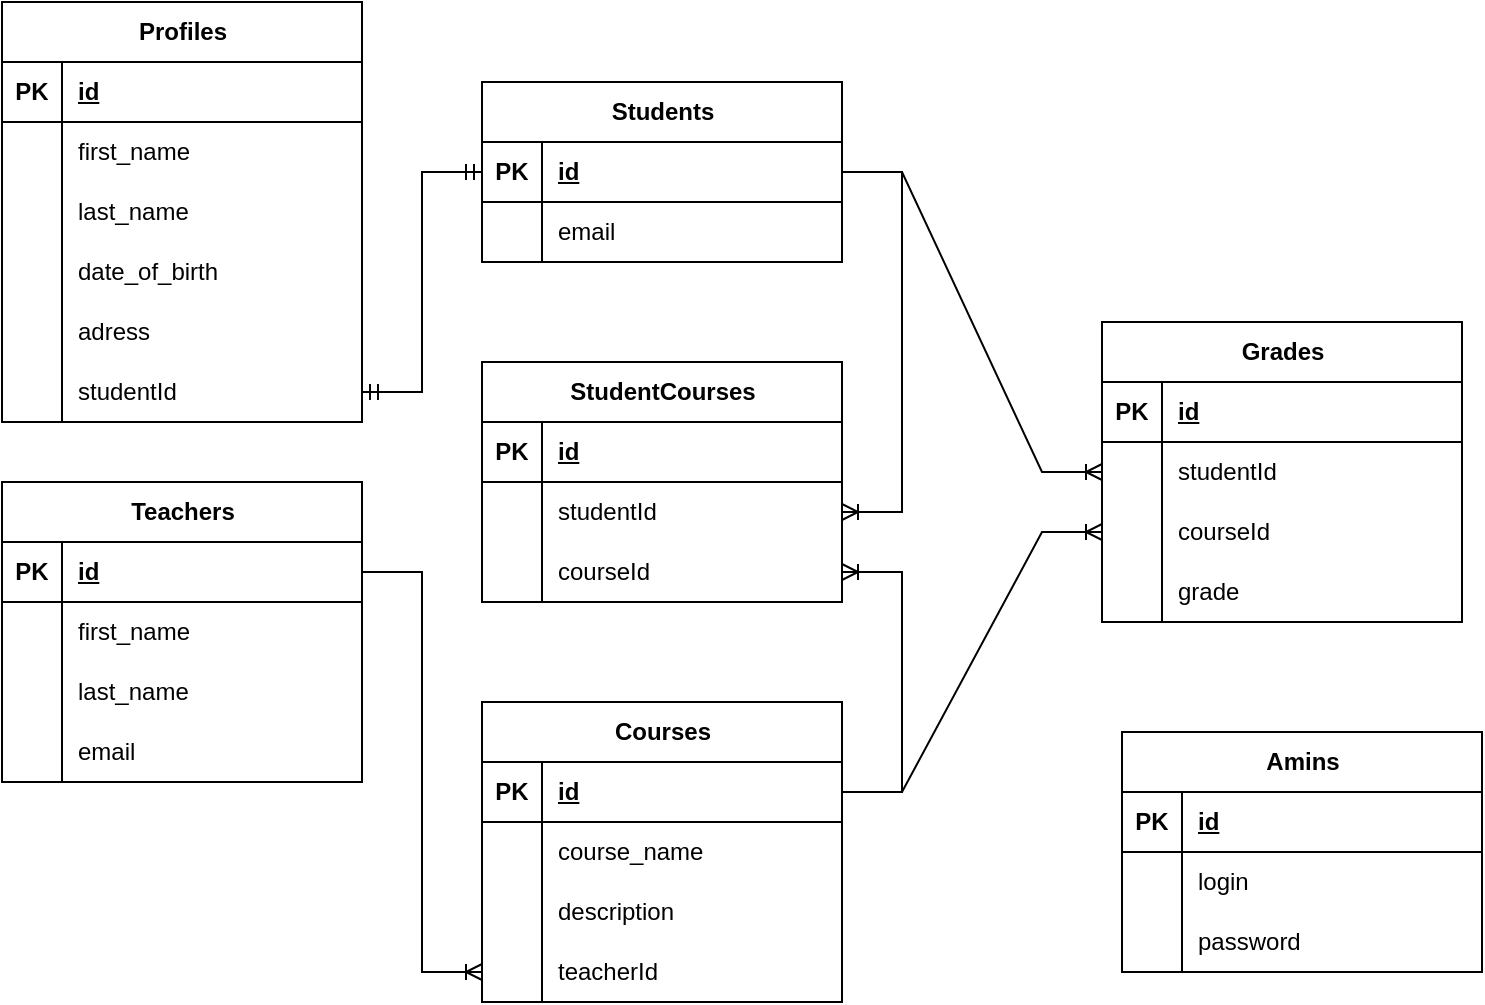 <mxfile version="24.0.4" type="github">
  <diagram name="Страница — 1" id="FcQRgORA3fZcX1L5WVH-">
    <mxGraphModel dx="1235" dy="665" grid="1" gridSize="10" guides="1" tooltips="1" connect="1" arrows="1" fold="1" page="1" pageScale="1" pageWidth="827" pageHeight="1169" math="0" shadow="0">
      <root>
        <mxCell id="0" />
        <mxCell id="1" parent="0" />
        <mxCell id="p9N6YIcOmHJc5Pl_wbq5-5" value="Students" style="shape=table;startSize=30;container=1;collapsible=1;childLayout=tableLayout;fixedRows=1;rowLines=0;fontStyle=1;align=center;resizeLast=1;html=1;" parent="1" vertex="1">
          <mxGeometry x="280" y="80" width="180" height="90" as="geometry" />
        </mxCell>
        <mxCell id="p9N6YIcOmHJc5Pl_wbq5-6" value="" style="shape=tableRow;horizontal=0;startSize=0;swimlaneHead=0;swimlaneBody=0;fillColor=none;collapsible=0;dropTarget=0;points=[[0,0.5],[1,0.5]];portConstraint=eastwest;top=0;left=0;right=0;bottom=1;" parent="p9N6YIcOmHJc5Pl_wbq5-5" vertex="1">
          <mxGeometry y="30" width="180" height="30" as="geometry" />
        </mxCell>
        <mxCell id="p9N6YIcOmHJc5Pl_wbq5-7" value="PK" style="shape=partialRectangle;connectable=0;fillColor=none;top=0;left=0;bottom=0;right=0;fontStyle=1;overflow=hidden;whiteSpace=wrap;html=1;" parent="p9N6YIcOmHJc5Pl_wbq5-6" vertex="1">
          <mxGeometry width="30" height="30" as="geometry">
            <mxRectangle width="30" height="30" as="alternateBounds" />
          </mxGeometry>
        </mxCell>
        <mxCell id="p9N6YIcOmHJc5Pl_wbq5-8" value="id" style="shape=partialRectangle;connectable=0;fillColor=none;top=0;left=0;bottom=0;right=0;align=left;spacingLeft=6;fontStyle=5;overflow=hidden;whiteSpace=wrap;html=1;" parent="p9N6YIcOmHJc5Pl_wbq5-6" vertex="1">
          <mxGeometry x="30" width="150" height="30" as="geometry">
            <mxRectangle width="150" height="30" as="alternateBounds" />
          </mxGeometry>
        </mxCell>
        <mxCell id="p9N6YIcOmHJc5Pl_wbq5-9" value="" style="shape=tableRow;horizontal=0;startSize=0;swimlaneHead=0;swimlaneBody=0;fillColor=none;collapsible=0;dropTarget=0;points=[[0,0.5],[1,0.5]];portConstraint=eastwest;top=0;left=0;right=0;bottom=0;" parent="p9N6YIcOmHJc5Pl_wbq5-5" vertex="1">
          <mxGeometry y="60" width="180" height="30" as="geometry" />
        </mxCell>
        <mxCell id="p9N6YIcOmHJc5Pl_wbq5-10" value="" style="shape=partialRectangle;connectable=0;fillColor=none;top=0;left=0;bottom=0;right=0;editable=1;overflow=hidden;whiteSpace=wrap;html=1;" parent="p9N6YIcOmHJc5Pl_wbq5-9" vertex="1">
          <mxGeometry width="30" height="30" as="geometry">
            <mxRectangle width="30" height="30" as="alternateBounds" />
          </mxGeometry>
        </mxCell>
        <mxCell id="p9N6YIcOmHJc5Pl_wbq5-11" value="email" style="shape=partialRectangle;connectable=0;fillColor=none;top=0;left=0;bottom=0;right=0;align=left;spacingLeft=6;overflow=hidden;whiteSpace=wrap;html=1;" parent="p9N6YIcOmHJc5Pl_wbq5-9" vertex="1">
          <mxGeometry x="30" width="150" height="30" as="geometry">
            <mxRectangle width="150" height="30" as="alternateBounds" />
          </mxGeometry>
        </mxCell>
        <mxCell id="p9N6YIcOmHJc5Pl_wbq5-50" value="Profiles" style="shape=table;startSize=30;container=1;collapsible=1;childLayout=tableLayout;fixedRows=1;rowLines=0;fontStyle=1;align=center;resizeLast=1;html=1;" parent="1" vertex="1">
          <mxGeometry x="40" y="40" width="180" height="210" as="geometry" />
        </mxCell>
        <mxCell id="p9N6YIcOmHJc5Pl_wbq5-51" value="" style="shape=tableRow;horizontal=0;startSize=0;swimlaneHead=0;swimlaneBody=0;fillColor=none;collapsible=0;dropTarget=0;points=[[0,0.5],[1,0.5]];portConstraint=eastwest;top=0;left=0;right=0;bottom=1;" parent="p9N6YIcOmHJc5Pl_wbq5-50" vertex="1">
          <mxGeometry y="30" width="180" height="30" as="geometry" />
        </mxCell>
        <mxCell id="p9N6YIcOmHJc5Pl_wbq5-52" value="PK" style="shape=partialRectangle;connectable=0;fillColor=none;top=0;left=0;bottom=0;right=0;fontStyle=1;overflow=hidden;whiteSpace=wrap;html=1;" parent="p9N6YIcOmHJc5Pl_wbq5-51" vertex="1">
          <mxGeometry width="30" height="30" as="geometry">
            <mxRectangle width="30" height="30" as="alternateBounds" />
          </mxGeometry>
        </mxCell>
        <mxCell id="p9N6YIcOmHJc5Pl_wbq5-53" value="id" style="shape=partialRectangle;connectable=0;fillColor=none;top=0;left=0;bottom=0;right=0;align=left;spacingLeft=6;fontStyle=5;overflow=hidden;whiteSpace=wrap;html=1;" parent="p9N6YIcOmHJc5Pl_wbq5-51" vertex="1">
          <mxGeometry x="30" width="150" height="30" as="geometry">
            <mxRectangle width="150" height="30" as="alternateBounds" />
          </mxGeometry>
        </mxCell>
        <mxCell id="p9N6YIcOmHJc5Pl_wbq5-54" value="" style="shape=tableRow;horizontal=0;startSize=0;swimlaneHead=0;swimlaneBody=0;fillColor=none;collapsible=0;dropTarget=0;points=[[0,0.5],[1,0.5]];portConstraint=eastwest;top=0;left=0;right=0;bottom=0;" parent="p9N6YIcOmHJc5Pl_wbq5-50" vertex="1">
          <mxGeometry y="60" width="180" height="30" as="geometry" />
        </mxCell>
        <mxCell id="p9N6YIcOmHJc5Pl_wbq5-55" value="" style="shape=partialRectangle;connectable=0;fillColor=none;top=0;left=0;bottom=0;right=0;editable=1;overflow=hidden;whiteSpace=wrap;html=1;" parent="p9N6YIcOmHJc5Pl_wbq5-54" vertex="1">
          <mxGeometry width="30" height="30" as="geometry">
            <mxRectangle width="30" height="30" as="alternateBounds" />
          </mxGeometry>
        </mxCell>
        <mxCell id="p9N6YIcOmHJc5Pl_wbq5-56" value="first_name" style="shape=partialRectangle;connectable=0;fillColor=none;top=0;left=0;bottom=0;right=0;align=left;spacingLeft=6;overflow=hidden;whiteSpace=wrap;html=1;" parent="p9N6YIcOmHJc5Pl_wbq5-54" vertex="1">
          <mxGeometry x="30" width="150" height="30" as="geometry">
            <mxRectangle width="150" height="30" as="alternateBounds" />
          </mxGeometry>
        </mxCell>
        <mxCell id="p9N6YIcOmHJc5Pl_wbq5-57" value="" style="shape=tableRow;horizontal=0;startSize=0;swimlaneHead=0;swimlaneBody=0;fillColor=none;collapsible=0;dropTarget=0;points=[[0,0.5],[1,0.5]];portConstraint=eastwest;top=0;left=0;right=0;bottom=0;" parent="p9N6YIcOmHJc5Pl_wbq5-50" vertex="1">
          <mxGeometry y="90" width="180" height="30" as="geometry" />
        </mxCell>
        <mxCell id="p9N6YIcOmHJc5Pl_wbq5-58" value="" style="shape=partialRectangle;connectable=0;fillColor=none;top=0;left=0;bottom=0;right=0;editable=1;overflow=hidden;whiteSpace=wrap;html=1;" parent="p9N6YIcOmHJc5Pl_wbq5-57" vertex="1">
          <mxGeometry width="30" height="30" as="geometry">
            <mxRectangle width="30" height="30" as="alternateBounds" />
          </mxGeometry>
        </mxCell>
        <mxCell id="p9N6YIcOmHJc5Pl_wbq5-59" value="last_name" style="shape=partialRectangle;connectable=0;fillColor=none;top=0;left=0;bottom=0;right=0;align=left;spacingLeft=6;overflow=hidden;whiteSpace=wrap;html=1;" parent="p9N6YIcOmHJc5Pl_wbq5-57" vertex="1">
          <mxGeometry x="30" width="150" height="30" as="geometry">
            <mxRectangle width="150" height="30" as="alternateBounds" />
          </mxGeometry>
        </mxCell>
        <mxCell id="p9N6YIcOmHJc5Pl_wbq5-60" value="" style="shape=tableRow;horizontal=0;startSize=0;swimlaneHead=0;swimlaneBody=0;fillColor=none;collapsible=0;dropTarget=0;points=[[0,0.5],[1,0.5]];portConstraint=eastwest;top=0;left=0;right=0;bottom=0;" parent="p9N6YIcOmHJc5Pl_wbq5-50" vertex="1">
          <mxGeometry y="120" width="180" height="30" as="geometry" />
        </mxCell>
        <mxCell id="p9N6YIcOmHJc5Pl_wbq5-61" value="" style="shape=partialRectangle;connectable=0;fillColor=none;top=0;left=0;bottom=0;right=0;editable=1;overflow=hidden;whiteSpace=wrap;html=1;" parent="p9N6YIcOmHJc5Pl_wbq5-60" vertex="1">
          <mxGeometry width="30" height="30" as="geometry">
            <mxRectangle width="30" height="30" as="alternateBounds" />
          </mxGeometry>
        </mxCell>
        <mxCell id="p9N6YIcOmHJc5Pl_wbq5-62" value="date_of_birth" style="shape=partialRectangle;connectable=0;fillColor=none;top=0;left=0;bottom=0;right=0;align=left;spacingLeft=6;overflow=hidden;whiteSpace=wrap;html=1;" parent="p9N6YIcOmHJc5Pl_wbq5-60" vertex="1">
          <mxGeometry x="30" width="150" height="30" as="geometry">
            <mxRectangle width="150" height="30" as="alternateBounds" />
          </mxGeometry>
        </mxCell>
        <mxCell id="p9N6YIcOmHJc5Pl_wbq5-63" value="" style="shape=tableRow;horizontal=0;startSize=0;swimlaneHead=0;swimlaneBody=0;fillColor=none;collapsible=0;dropTarget=0;points=[[0,0.5],[1,0.5]];portConstraint=eastwest;top=0;left=0;right=0;bottom=0;" parent="p9N6YIcOmHJc5Pl_wbq5-50" vertex="1">
          <mxGeometry y="150" width="180" height="30" as="geometry" />
        </mxCell>
        <mxCell id="p9N6YIcOmHJc5Pl_wbq5-64" value="" style="shape=partialRectangle;connectable=0;fillColor=none;top=0;left=0;bottom=0;right=0;editable=1;overflow=hidden;whiteSpace=wrap;html=1;" parent="p9N6YIcOmHJc5Pl_wbq5-63" vertex="1">
          <mxGeometry width="30" height="30" as="geometry">
            <mxRectangle width="30" height="30" as="alternateBounds" />
          </mxGeometry>
        </mxCell>
        <mxCell id="p9N6YIcOmHJc5Pl_wbq5-65" value="adress" style="shape=partialRectangle;connectable=0;fillColor=none;top=0;left=0;bottom=0;right=0;align=left;spacingLeft=6;overflow=hidden;whiteSpace=wrap;html=1;" parent="p9N6YIcOmHJc5Pl_wbq5-63" vertex="1">
          <mxGeometry x="30" width="150" height="30" as="geometry">
            <mxRectangle width="150" height="30" as="alternateBounds" />
          </mxGeometry>
        </mxCell>
        <mxCell id="p9N6YIcOmHJc5Pl_wbq5-66" value="" style="shape=tableRow;horizontal=0;startSize=0;swimlaneHead=0;swimlaneBody=0;fillColor=none;collapsible=0;dropTarget=0;points=[[0,0.5],[1,0.5]];portConstraint=eastwest;top=0;left=0;right=0;bottom=0;" parent="p9N6YIcOmHJc5Pl_wbq5-50" vertex="1">
          <mxGeometry y="180" width="180" height="30" as="geometry" />
        </mxCell>
        <mxCell id="p9N6YIcOmHJc5Pl_wbq5-67" value="" style="shape=partialRectangle;connectable=0;fillColor=none;top=0;left=0;bottom=0;right=0;editable=1;overflow=hidden;whiteSpace=wrap;html=1;" parent="p9N6YIcOmHJc5Pl_wbq5-66" vertex="1">
          <mxGeometry width="30" height="30" as="geometry">
            <mxRectangle width="30" height="30" as="alternateBounds" />
          </mxGeometry>
        </mxCell>
        <mxCell id="p9N6YIcOmHJc5Pl_wbq5-68" value="studentId" style="shape=partialRectangle;connectable=0;fillColor=none;top=0;left=0;bottom=0;right=0;align=left;spacingLeft=6;overflow=hidden;whiteSpace=wrap;html=1;" parent="p9N6YIcOmHJc5Pl_wbq5-66" vertex="1">
          <mxGeometry x="30" width="150" height="30" as="geometry">
            <mxRectangle width="150" height="30" as="alternateBounds" />
          </mxGeometry>
        </mxCell>
        <mxCell id="p9N6YIcOmHJc5Pl_wbq5-69" value="" style="edgeStyle=entityRelationEdgeStyle;fontSize=12;html=1;endArrow=ERmandOne;startArrow=ERmandOne;rounded=0;" parent="1" source="p9N6YIcOmHJc5Pl_wbq5-6" target="p9N6YIcOmHJc5Pl_wbq5-66" edge="1">
          <mxGeometry width="100" height="100" relative="1" as="geometry">
            <mxPoint x="360" y="340" as="sourcePoint" />
            <mxPoint x="460" y="240" as="targetPoint" />
          </mxGeometry>
        </mxCell>
        <mxCell id="p9N6YIcOmHJc5Pl_wbq5-70" value="Teachers" style="shape=table;startSize=30;container=1;collapsible=1;childLayout=tableLayout;fixedRows=1;rowLines=0;fontStyle=1;align=center;resizeLast=1;html=1;" parent="1" vertex="1">
          <mxGeometry x="40" y="280" width="180" height="150" as="geometry" />
        </mxCell>
        <mxCell id="p9N6YIcOmHJc5Pl_wbq5-71" value="" style="shape=tableRow;horizontal=0;startSize=0;swimlaneHead=0;swimlaneBody=0;fillColor=none;collapsible=0;dropTarget=0;points=[[0,0.5],[1,0.5]];portConstraint=eastwest;top=0;left=0;right=0;bottom=1;" parent="p9N6YIcOmHJc5Pl_wbq5-70" vertex="1">
          <mxGeometry y="30" width="180" height="30" as="geometry" />
        </mxCell>
        <mxCell id="p9N6YIcOmHJc5Pl_wbq5-72" value="PK" style="shape=partialRectangle;connectable=0;fillColor=none;top=0;left=0;bottom=0;right=0;fontStyle=1;overflow=hidden;whiteSpace=wrap;html=1;" parent="p9N6YIcOmHJc5Pl_wbq5-71" vertex="1">
          <mxGeometry width="30" height="30" as="geometry">
            <mxRectangle width="30" height="30" as="alternateBounds" />
          </mxGeometry>
        </mxCell>
        <mxCell id="p9N6YIcOmHJc5Pl_wbq5-73" value="id" style="shape=partialRectangle;connectable=0;fillColor=none;top=0;left=0;bottom=0;right=0;align=left;spacingLeft=6;fontStyle=5;overflow=hidden;whiteSpace=wrap;html=1;" parent="p9N6YIcOmHJc5Pl_wbq5-71" vertex="1">
          <mxGeometry x="30" width="150" height="30" as="geometry">
            <mxRectangle width="150" height="30" as="alternateBounds" />
          </mxGeometry>
        </mxCell>
        <mxCell id="p9N6YIcOmHJc5Pl_wbq5-74" value="" style="shape=tableRow;horizontal=0;startSize=0;swimlaneHead=0;swimlaneBody=0;fillColor=none;collapsible=0;dropTarget=0;points=[[0,0.5],[1,0.5]];portConstraint=eastwest;top=0;left=0;right=0;bottom=0;" parent="p9N6YIcOmHJc5Pl_wbq5-70" vertex="1">
          <mxGeometry y="60" width="180" height="30" as="geometry" />
        </mxCell>
        <mxCell id="p9N6YIcOmHJc5Pl_wbq5-75" value="" style="shape=partialRectangle;connectable=0;fillColor=none;top=0;left=0;bottom=0;right=0;editable=1;overflow=hidden;whiteSpace=wrap;html=1;" parent="p9N6YIcOmHJc5Pl_wbq5-74" vertex="1">
          <mxGeometry width="30" height="30" as="geometry">
            <mxRectangle width="30" height="30" as="alternateBounds" />
          </mxGeometry>
        </mxCell>
        <mxCell id="p9N6YIcOmHJc5Pl_wbq5-76" value="first_name" style="shape=partialRectangle;connectable=0;fillColor=none;top=0;left=0;bottom=0;right=0;align=left;spacingLeft=6;overflow=hidden;whiteSpace=wrap;html=1;" parent="p9N6YIcOmHJc5Pl_wbq5-74" vertex="1">
          <mxGeometry x="30" width="150" height="30" as="geometry">
            <mxRectangle width="150" height="30" as="alternateBounds" />
          </mxGeometry>
        </mxCell>
        <mxCell id="p9N6YIcOmHJc5Pl_wbq5-77" value="" style="shape=tableRow;horizontal=0;startSize=0;swimlaneHead=0;swimlaneBody=0;fillColor=none;collapsible=0;dropTarget=0;points=[[0,0.5],[1,0.5]];portConstraint=eastwest;top=0;left=0;right=0;bottom=0;" parent="p9N6YIcOmHJc5Pl_wbq5-70" vertex="1">
          <mxGeometry y="90" width="180" height="30" as="geometry" />
        </mxCell>
        <mxCell id="p9N6YIcOmHJc5Pl_wbq5-78" value="" style="shape=partialRectangle;connectable=0;fillColor=none;top=0;left=0;bottom=0;right=0;editable=1;overflow=hidden;whiteSpace=wrap;html=1;" parent="p9N6YIcOmHJc5Pl_wbq5-77" vertex="1">
          <mxGeometry width="30" height="30" as="geometry">
            <mxRectangle width="30" height="30" as="alternateBounds" />
          </mxGeometry>
        </mxCell>
        <mxCell id="p9N6YIcOmHJc5Pl_wbq5-79" value="last_name" style="shape=partialRectangle;connectable=0;fillColor=none;top=0;left=0;bottom=0;right=0;align=left;spacingLeft=6;overflow=hidden;whiteSpace=wrap;html=1;" parent="p9N6YIcOmHJc5Pl_wbq5-77" vertex="1">
          <mxGeometry x="30" width="150" height="30" as="geometry">
            <mxRectangle width="150" height="30" as="alternateBounds" />
          </mxGeometry>
        </mxCell>
        <mxCell id="p9N6YIcOmHJc5Pl_wbq5-80" value="" style="shape=tableRow;horizontal=0;startSize=0;swimlaneHead=0;swimlaneBody=0;fillColor=none;collapsible=0;dropTarget=0;points=[[0,0.5],[1,0.5]];portConstraint=eastwest;top=0;left=0;right=0;bottom=0;" parent="p9N6YIcOmHJc5Pl_wbq5-70" vertex="1">
          <mxGeometry y="120" width="180" height="30" as="geometry" />
        </mxCell>
        <mxCell id="p9N6YIcOmHJc5Pl_wbq5-81" value="" style="shape=partialRectangle;connectable=0;fillColor=none;top=0;left=0;bottom=0;right=0;editable=1;overflow=hidden;whiteSpace=wrap;html=1;" parent="p9N6YIcOmHJc5Pl_wbq5-80" vertex="1">
          <mxGeometry width="30" height="30" as="geometry">
            <mxRectangle width="30" height="30" as="alternateBounds" />
          </mxGeometry>
        </mxCell>
        <mxCell id="p9N6YIcOmHJc5Pl_wbq5-82" value="email" style="shape=partialRectangle;connectable=0;fillColor=none;top=0;left=0;bottom=0;right=0;align=left;spacingLeft=6;overflow=hidden;whiteSpace=wrap;html=1;" parent="p9N6YIcOmHJc5Pl_wbq5-80" vertex="1">
          <mxGeometry x="30" width="150" height="30" as="geometry">
            <mxRectangle width="150" height="30" as="alternateBounds" />
          </mxGeometry>
        </mxCell>
        <mxCell id="p9N6YIcOmHJc5Pl_wbq5-83" value="Courses" style="shape=table;startSize=30;container=1;collapsible=1;childLayout=tableLayout;fixedRows=1;rowLines=0;fontStyle=1;align=center;resizeLast=1;html=1;" parent="1" vertex="1">
          <mxGeometry x="280" y="390" width="180" height="150" as="geometry" />
        </mxCell>
        <mxCell id="p9N6YIcOmHJc5Pl_wbq5-84" value="" style="shape=tableRow;horizontal=0;startSize=0;swimlaneHead=0;swimlaneBody=0;fillColor=none;collapsible=0;dropTarget=0;points=[[0,0.5],[1,0.5]];portConstraint=eastwest;top=0;left=0;right=0;bottom=1;" parent="p9N6YIcOmHJc5Pl_wbq5-83" vertex="1">
          <mxGeometry y="30" width="180" height="30" as="geometry" />
        </mxCell>
        <mxCell id="p9N6YIcOmHJc5Pl_wbq5-85" value="PK" style="shape=partialRectangle;connectable=0;fillColor=none;top=0;left=0;bottom=0;right=0;fontStyle=1;overflow=hidden;whiteSpace=wrap;html=1;" parent="p9N6YIcOmHJc5Pl_wbq5-84" vertex="1">
          <mxGeometry width="30" height="30" as="geometry">
            <mxRectangle width="30" height="30" as="alternateBounds" />
          </mxGeometry>
        </mxCell>
        <mxCell id="p9N6YIcOmHJc5Pl_wbq5-86" value="id" style="shape=partialRectangle;connectable=0;fillColor=none;top=0;left=0;bottom=0;right=0;align=left;spacingLeft=6;fontStyle=5;overflow=hidden;whiteSpace=wrap;html=1;" parent="p9N6YIcOmHJc5Pl_wbq5-84" vertex="1">
          <mxGeometry x="30" width="150" height="30" as="geometry">
            <mxRectangle width="150" height="30" as="alternateBounds" />
          </mxGeometry>
        </mxCell>
        <mxCell id="p9N6YIcOmHJc5Pl_wbq5-87" value="" style="shape=tableRow;horizontal=0;startSize=0;swimlaneHead=0;swimlaneBody=0;fillColor=none;collapsible=0;dropTarget=0;points=[[0,0.5],[1,0.5]];portConstraint=eastwest;top=0;left=0;right=0;bottom=0;" parent="p9N6YIcOmHJc5Pl_wbq5-83" vertex="1">
          <mxGeometry y="60" width="180" height="30" as="geometry" />
        </mxCell>
        <mxCell id="p9N6YIcOmHJc5Pl_wbq5-88" value="" style="shape=partialRectangle;connectable=0;fillColor=none;top=0;left=0;bottom=0;right=0;editable=1;overflow=hidden;whiteSpace=wrap;html=1;" parent="p9N6YIcOmHJc5Pl_wbq5-87" vertex="1">
          <mxGeometry width="30" height="30" as="geometry">
            <mxRectangle width="30" height="30" as="alternateBounds" />
          </mxGeometry>
        </mxCell>
        <mxCell id="p9N6YIcOmHJc5Pl_wbq5-89" value="course_name" style="shape=partialRectangle;connectable=0;fillColor=none;top=0;left=0;bottom=0;right=0;align=left;spacingLeft=6;overflow=hidden;whiteSpace=wrap;html=1;" parent="p9N6YIcOmHJc5Pl_wbq5-87" vertex="1">
          <mxGeometry x="30" width="150" height="30" as="geometry">
            <mxRectangle width="150" height="30" as="alternateBounds" />
          </mxGeometry>
        </mxCell>
        <mxCell id="p9N6YIcOmHJc5Pl_wbq5-90" value="" style="shape=tableRow;horizontal=0;startSize=0;swimlaneHead=0;swimlaneBody=0;fillColor=none;collapsible=0;dropTarget=0;points=[[0,0.5],[1,0.5]];portConstraint=eastwest;top=0;left=0;right=0;bottom=0;" parent="p9N6YIcOmHJc5Pl_wbq5-83" vertex="1">
          <mxGeometry y="90" width="180" height="30" as="geometry" />
        </mxCell>
        <mxCell id="p9N6YIcOmHJc5Pl_wbq5-91" value="" style="shape=partialRectangle;connectable=0;fillColor=none;top=0;left=0;bottom=0;right=0;editable=1;overflow=hidden;whiteSpace=wrap;html=1;" parent="p9N6YIcOmHJc5Pl_wbq5-90" vertex="1">
          <mxGeometry width="30" height="30" as="geometry">
            <mxRectangle width="30" height="30" as="alternateBounds" />
          </mxGeometry>
        </mxCell>
        <mxCell id="p9N6YIcOmHJc5Pl_wbq5-92" value="description" style="shape=partialRectangle;connectable=0;fillColor=none;top=0;left=0;bottom=0;right=0;align=left;spacingLeft=6;overflow=hidden;whiteSpace=wrap;html=1;" parent="p9N6YIcOmHJc5Pl_wbq5-90" vertex="1">
          <mxGeometry x="30" width="150" height="30" as="geometry">
            <mxRectangle width="150" height="30" as="alternateBounds" />
          </mxGeometry>
        </mxCell>
        <mxCell id="p9N6YIcOmHJc5Pl_wbq5-93" value="" style="shape=tableRow;horizontal=0;startSize=0;swimlaneHead=0;swimlaneBody=0;fillColor=none;collapsible=0;dropTarget=0;points=[[0,0.5],[1,0.5]];portConstraint=eastwest;top=0;left=0;right=0;bottom=0;" parent="p9N6YIcOmHJc5Pl_wbq5-83" vertex="1">
          <mxGeometry y="120" width="180" height="30" as="geometry" />
        </mxCell>
        <mxCell id="p9N6YIcOmHJc5Pl_wbq5-94" value="" style="shape=partialRectangle;connectable=0;fillColor=none;top=0;left=0;bottom=0;right=0;editable=1;overflow=hidden;whiteSpace=wrap;html=1;" parent="p9N6YIcOmHJc5Pl_wbq5-93" vertex="1">
          <mxGeometry width="30" height="30" as="geometry">
            <mxRectangle width="30" height="30" as="alternateBounds" />
          </mxGeometry>
        </mxCell>
        <mxCell id="p9N6YIcOmHJc5Pl_wbq5-95" value="teacherId" style="shape=partialRectangle;connectable=0;fillColor=none;top=0;left=0;bottom=0;right=0;align=left;spacingLeft=6;overflow=hidden;whiteSpace=wrap;html=1;" parent="p9N6YIcOmHJc5Pl_wbq5-93" vertex="1">
          <mxGeometry x="30" width="150" height="30" as="geometry">
            <mxRectangle width="150" height="30" as="alternateBounds" />
          </mxGeometry>
        </mxCell>
        <mxCell id="p9N6YIcOmHJc5Pl_wbq5-96" value="" style="edgeStyle=entityRelationEdgeStyle;fontSize=12;html=1;endArrow=ERoneToMany;rounded=0;" parent="1" source="p9N6YIcOmHJc5Pl_wbq5-71" target="p9N6YIcOmHJc5Pl_wbq5-93" edge="1">
          <mxGeometry width="100" height="100" relative="1" as="geometry">
            <mxPoint x="310" y="370" as="sourcePoint" />
            <mxPoint x="410" y="270" as="targetPoint" />
          </mxGeometry>
        </mxCell>
        <mxCell id="p9N6YIcOmHJc5Pl_wbq5-97" value="Grades" style="shape=table;startSize=30;container=1;collapsible=1;childLayout=tableLayout;fixedRows=1;rowLines=0;fontStyle=1;align=center;resizeLast=1;html=1;" parent="1" vertex="1">
          <mxGeometry x="590" y="200" width="180" height="150" as="geometry" />
        </mxCell>
        <mxCell id="p9N6YIcOmHJc5Pl_wbq5-98" value="" style="shape=tableRow;horizontal=0;startSize=0;swimlaneHead=0;swimlaneBody=0;fillColor=none;collapsible=0;dropTarget=0;points=[[0,0.5],[1,0.5]];portConstraint=eastwest;top=0;left=0;right=0;bottom=1;" parent="p9N6YIcOmHJc5Pl_wbq5-97" vertex="1">
          <mxGeometry y="30" width="180" height="30" as="geometry" />
        </mxCell>
        <mxCell id="p9N6YIcOmHJc5Pl_wbq5-99" value="PK" style="shape=partialRectangle;connectable=0;fillColor=none;top=0;left=0;bottom=0;right=0;fontStyle=1;overflow=hidden;whiteSpace=wrap;html=1;" parent="p9N6YIcOmHJc5Pl_wbq5-98" vertex="1">
          <mxGeometry width="30" height="30" as="geometry">
            <mxRectangle width="30" height="30" as="alternateBounds" />
          </mxGeometry>
        </mxCell>
        <mxCell id="p9N6YIcOmHJc5Pl_wbq5-100" value="id" style="shape=partialRectangle;connectable=0;fillColor=none;top=0;left=0;bottom=0;right=0;align=left;spacingLeft=6;fontStyle=5;overflow=hidden;whiteSpace=wrap;html=1;" parent="p9N6YIcOmHJc5Pl_wbq5-98" vertex="1">
          <mxGeometry x="30" width="150" height="30" as="geometry">
            <mxRectangle width="150" height="30" as="alternateBounds" />
          </mxGeometry>
        </mxCell>
        <mxCell id="p9N6YIcOmHJc5Pl_wbq5-101" value="" style="shape=tableRow;horizontal=0;startSize=0;swimlaneHead=0;swimlaneBody=0;fillColor=none;collapsible=0;dropTarget=0;points=[[0,0.5],[1,0.5]];portConstraint=eastwest;top=0;left=0;right=0;bottom=0;" parent="p9N6YIcOmHJc5Pl_wbq5-97" vertex="1">
          <mxGeometry y="60" width="180" height="30" as="geometry" />
        </mxCell>
        <mxCell id="p9N6YIcOmHJc5Pl_wbq5-102" value="" style="shape=partialRectangle;connectable=0;fillColor=none;top=0;left=0;bottom=0;right=0;editable=1;overflow=hidden;whiteSpace=wrap;html=1;" parent="p9N6YIcOmHJc5Pl_wbq5-101" vertex="1">
          <mxGeometry width="30" height="30" as="geometry">
            <mxRectangle width="30" height="30" as="alternateBounds" />
          </mxGeometry>
        </mxCell>
        <mxCell id="p9N6YIcOmHJc5Pl_wbq5-103" value="studentId" style="shape=partialRectangle;connectable=0;fillColor=none;top=0;left=0;bottom=0;right=0;align=left;spacingLeft=6;overflow=hidden;whiteSpace=wrap;html=1;" parent="p9N6YIcOmHJc5Pl_wbq5-101" vertex="1">
          <mxGeometry x="30" width="150" height="30" as="geometry">
            <mxRectangle width="150" height="30" as="alternateBounds" />
          </mxGeometry>
        </mxCell>
        <mxCell id="p9N6YIcOmHJc5Pl_wbq5-104" value="" style="shape=tableRow;horizontal=0;startSize=0;swimlaneHead=0;swimlaneBody=0;fillColor=none;collapsible=0;dropTarget=0;points=[[0,0.5],[1,0.5]];portConstraint=eastwest;top=0;left=0;right=0;bottom=0;" parent="p9N6YIcOmHJc5Pl_wbq5-97" vertex="1">
          <mxGeometry y="90" width="180" height="30" as="geometry" />
        </mxCell>
        <mxCell id="p9N6YIcOmHJc5Pl_wbq5-105" value="" style="shape=partialRectangle;connectable=0;fillColor=none;top=0;left=0;bottom=0;right=0;editable=1;overflow=hidden;whiteSpace=wrap;html=1;" parent="p9N6YIcOmHJc5Pl_wbq5-104" vertex="1">
          <mxGeometry width="30" height="30" as="geometry">
            <mxRectangle width="30" height="30" as="alternateBounds" />
          </mxGeometry>
        </mxCell>
        <mxCell id="p9N6YIcOmHJc5Pl_wbq5-106" value="courseId" style="shape=partialRectangle;connectable=0;fillColor=none;top=0;left=0;bottom=0;right=0;align=left;spacingLeft=6;overflow=hidden;whiteSpace=wrap;html=1;" parent="p9N6YIcOmHJc5Pl_wbq5-104" vertex="1">
          <mxGeometry x="30" width="150" height="30" as="geometry">
            <mxRectangle width="150" height="30" as="alternateBounds" />
          </mxGeometry>
        </mxCell>
        <mxCell id="p9N6YIcOmHJc5Pl_wbq5-107" value="" style="shape=tableRow;horizontal=0;startSize=0;swimlaneHead=0;swimlaneBody=0;fillColor=none;collapsible=0;dropTarget=0;points=[[0,0.5],[1,0.5]];portConstraint=eastwest;top=0;left=0;right=0;bottom=0;" parent="p9N6YIcOmHJc5Pl_wbq5-97" vertex="1">
          <mxGeometry y="120" width="180" height="30" as="geometry" />
        </mxCell>
        <mxCell id="p9N6YIcOmHJc5Pl_wbq5-108" value="" style="shape=partialRectangle;connectable=0;fillColor=none;top=0;left=0;bottom=0;right=0;editable=1;overflow=hidden;whiteSpace=wrap;html=1;" parent="p9N6YIcOmHJc5Pl_wbq5-107" vertex="1">
          <mxGeometry width="30" height="30" as="geometry">
            <mxRectangle width="30" height="30" as="alternateBounds" />
          </mxGeometry>
        </mxCell>
        <mxCell id="p9N6YIcOmHJc5Pl_wbq5-109" value="grade" style="shape=partialRectangle;connectable=0;fillColor=none;top=0;left=0;bottom=0;right=0;align=left;spacingLeft=6;overflow=hidden;whiteSpace=wrap;html=1;" parent="p9N6YIcOmHJc5Pl_wbq5-107" vertex="1">
          <mxGeometry x="30" width="150" height="30" as="geometry">
            <mxRectangle width="150" height="30" as="alternateBounds" />
          </mxGeometry>
        </mxCell>
        <mxCell id="p9N6YIcOmHJc5Pl_wbq5-110" value="StudentCourses" style="shape=table;startSize=30;container=1;collapsible=1;childLayout=tableLayout;fixedRows=1;rowLines=0;fontStyle=1;align=center;resizeLast=1;html=1;" parent="1" vertex="1">
          <mxGeometry x="280" y="220" width="180" height="120" as="geometry" />
        </mxCell>
        <mxCell id="p9N6YIcOmHJc5Pl_wbq5-111" value="" style="shape=tableRow;horizontal=0;startSize=0;swimlaneHead=0;swimlaneBody=0;fillColor=none;collapsible=0;dropTarget=0;points=[[0,0.5],[1,0.5]];portConstraint=eastwest;top=0;left=0;right=0;bottom=1;" parent="p9N6YIcOmHJc5Pl_wbq5-110" vertex="1">
          <mxGeometry y="30" width="180" height="30" as="geometry" />
        </mxCell>
        <mxCell id="p9N6YIcOmHJc5Pl_wbq5-112" value="PK" style="shape=partialRectangle;connectable=0;fillColor=none;top=0;left=0;bottom=0;right=0;fontStyle=1;overflow=hidden;whiteSpace=wrap;html=1;" parent="p9N6YIcOmHJc5Pl_wbq5-111" vertex="1">
          <mxGeometry width="30" height="30" as="geometry">
            <mxRectangle width="30" height="30" as="alternateBounds" />
          </mxGeometry>
        </mxCell>
        <mxCell id="p9N6YIcOmHJc5Pl_wbq5-113" value="id" style="shape=partialRectangle;connectable=0;fillColor=none;top=0;left=0;bottom=0;right=0;align=left;spacingLeft=6;fontStyle=5;overflow=hidden;whiteSpace=wrap;html=1;" parent="p9N6YIcOmHJc5Pl_wbq5-111" vertex="1">
          <mxGeometry x="30" width="150" height="30" as="geometry">
            <mxRectangle width="150" height="30" as="alternateBounds" />
          </mxGeometry>
        </mxCell>
        <mxCell id="p9N6YIcOmHJc5Pl_wbq5-114" value="" style="shape=tableRow;horizontal=0;startSize=0;swimlaneHead=0;swimlaneBody=0;fillColor=none;collapsible=0;dropTarget=0;points=[[0,0.5],[1,0.5]];portConstraint=eastwest;top=0;left=0;right=0;bottom=0;" parent="p9N6YIcOmHJc5Pl_wbq5-110" vertex="1">
          <mxGeometry y="60" width="180" height="30" as="geometry" />
        </mxCell>
        <mxCell id="p9N6YIcOmHJc5Pl_wbq5-115" value="" style="shape=partialRectangle;connectable=0;fillColor=none;top=0;left=0;bottom=0;right=0;editable=1;overflow=hidden;whiteSpace=wrap;html=1;" parent="p9N6YIcOmHJc5Pl_wbq5-114" vertex="1">
          <mxGeometry width="30" height="30" as="geometry">
            <mxRectangle width="30" height="30" as="alternateBounds" />
          </mxGeometry>
        </mxCell>
        <mxCell id="p9N6YIcOmHJc5Pl_wbq5-116" value="studentId" style="shape=partialRectangle;connectable=0;fillColor=none;top=0;left=0;bottom=0;right=0;align=left;spacingLeft=6;overflow=hidden;whiteSpace=wrap;html=1;" parent="p9N6YIcOmHJc5Pl_wbq5-114" vertex="1">
          <mxGeometry x="30" width="150" height="30" as="geometry">
            <mxRectangle width="150" height="30" as="alternateBounds" />
          </mxGeometry>
        </mxCell>
        <mxCell id="p9N6YIcOmHJc5Pl_wbq5-117" value="" style="shape=tableRow;horizontal=0;startSize=0;swimlaneHead=0;swimlaneBody=0;fillColor=none;collapsible=0;dropTarget=0;points=[[0,0.5],[1,0.5]];portConstraint=eastwest;top=0;left=0;right=0;bottom=0;" parent="p9N6YIcOmHJc5Pl_wbq5-110" vertex="1">
          <mxGeometry y="90" width="180" height="30" as="geometry" />
        </mxCell>
        <mxCell id="p9N6YIcOmHJc5Pl_wbq5-118" value="" style="shape=partialRectangle;connectable=0;fillColor=none;top=0;left=0;bottom=0;right=0;editable=1;overflow=hidden;whiteSpace=wrap;html=1;" parent="p9N6YIcOmHJc5Pl_wbq5-117" vertex="1">
          <mxGeometry width="30" height="30" as="geometry">
            <mxRectangle width="30" height="30" as="alternateBounds" />
          </mxGeometry>
        </mxCell>
        <mxCell id="p9N6YIcOmHJc5Pl_wbq5-119" value="courseId" style="shape=partialRectangle;connectable=0;fillColor=none;top=0;left=0;bottom=0;right=0;align=left;spacingLeft=6;overflow=hidden;whiteSpace=wrap;html=1;" parent="p9N6YIcOmHJc5Pl_wbq5-117" vertex="1">
          <mxGeometry x="30" width="150" height="30" as="geometry">
            <mxRectangle width="150" height="30" as="alternateBounds" />
          </mxGeometry>
        </mxCell>
        <mxCell id="p9N6YIcOmHJc5Pl_wbq5-125" value="" style="edgeStyle=entityRelationEdgeStyle;fontSize=12;html=1;endArrow=ERoneToMany;rounded=0;" parent="1" source="p9N6YIcOmHJc5Pl_wbq5-6" target="p9N6YIcOmHJc5Pl_wbq5-101" edge="1">
          <mxGeometry width="100" height="100" relative="1" as="geometry">
            <mxPoint x="620" y="55" as="sourcePoint" />
            <mxPoint x="570" y="170" as="targetPoint" />
          </mxGeometry>
        </mxCell>
        <mxCell id="p9N6YIcOmHJc5Pl_wbq5-126" value="" style="edgeStyle=entityRelationEdgeStyle;fontSize=12;html=1;endArrow=ERoneToMany;rounded=0;" parent="1" source="p9N6YIcOmHJc5Pl_wbq5-84" target="p9N6YIcOmHJc5Pl_wbq5-104" edge="1">
          <mxGeometry width="100" height="100" relative="1" as="geometry">
            <mxPoint x="310" y="370" as="sourcePoint" />
            <mxPoint x="410" y="270" as="targetPoint" />
          </mxGeometry>
        </mxCell>
        <mxCell id="p9N6YIcOmHJc5Pl_wbq5-128" value="" style="edgeStyle=entityRelationEdgeStyle;fontSize=12;html=1;endArrow=ERoneToMany;rounded=0;" parent="1" source="p9N6YIcOmHJc5Pl_wbq5-6" target="p9N6YIcOmHJc5Pl_wbq5-114" edge="1">
          <mxGeometry width="100" height="100" relative="1" as="geometry">
            <mxPoint x="310" y="370" as="sourcePoint" />
            <mxPoint x="410" y="270" as="targetPoint" />
          </mxGeometry>
        </mxCell>
        <mxCell id="p9N6YIcOmHJc5Pl_wbq5-129" value="" style="edgeStyle=entityRelationEdgeStyle;fontSize=12;html=1;endArrow=ERoneToMany;rounded=0;" parent="1" source="p9N6YIcOmHJc5Pl_wbq5-84" target="p9N6YIcOmHJc5Pl_wbq5-117" edge="1">
          <mxGeometry width="100" height="100" relative="1" as="geometry">
            <mxPoint x="310" y="370" as="sourcePoint" />
            <mxPoint x="410" y="270" as="targetPoint" />
          </mxGeometry>
        </mxCell>
        <mxCell id="p9N6YIcOmHJc5Pl_wbq5-130" value="Amins" style="shape=table;startSize=30;container=1;collapsible=1;childLayout=tableLayout;fixedRows=1;rowLines=0;fontStyle=1;align=center;resizeLast=1;html=1;" parent="1" vertex="1">
          <mxGeometry x="600" y="405" width="180" height="120" as="geometry" />
        </mxCell>
        <mxCell id="p9N6YIcOmHJc5Pl_wbq5-131" value="" style="shape=tableRow;horizontal=0;startSize=0;swimlaneHead=0;swimlaneBody=0;fillColor=none;collapsible=0;dropTarget=0;points=[[0,0.5],[1,0.5]];portConstraint=eastwest;top=0;left=0;right=0;bottom=1;" parent="p9N6YIcOmHJc5Pl_wbq5-130" vertex="1">
          <mxGeometry y="30" width="180" height="30" as="geometry" />
        </mxCell>
        <mxCell id="p9N6YIcOmHJc5Pl_wbq5-132" value="PK" style="shape=partialRectangle;connectable=0;fillColor=none;top=0;left=0;bottom=0;right=0;fontStyle=1;overflow=hidden;whiteSpace=wrap;html=1;" parent="p9N6YIcOmHJc5Pl_wbq5-131" vertex="1">
          <mxGeometry width="30" height="30" as="geometry">
            <mxRectangle width="30" height="30" as="alternateBounds" />
          </mxGeometry>
        </mxCell>
        <mxCell id="p9N6YIcOmHJc5Pl_wbq5-133" value="id" style="shape=partialRectangle;connectable=0;fillColor=none;top=0;left=0;bottom=0;right=0;align=left;spacingLeft=6;fontStyle=5;overflow=hidden;whiteSpace=wrap;html=1;" parent="p9N6YIcOmHJc5Pl_wbq5-131" vertex="1">
          <mxGeometry x="30" width="150" height="30" as="geometry">
            <mxRectangle width="150" height="30" as="alternateBounds" />
          </mxGeometry>
        </mxCell>
        <mxCell id="p9N6YIcOmHJc5Pl_wbq5-134" value="" style="shape=tableRow;horizontal=0;startSize=0;swimlaneHead=0;swimlaneBody=0;fillColor=none;collapsible=0;dropTarget=0;points=[[0,0.5],[1,0.5]];portConstraint=eastwest;top=0;left=0;right=0;bottom=0;" parent="p9N6YIcOmHJc5Pl_wbq5-130" vertex="1">
          <mxGeometry y="60" width="180" height="30" as="geometry" />
        </mxCell>
        <mxCell id="p9N6YIcOmHJc5Pl_wbq5-135" value="" style="shape=partialRectangle;connectable=0;fillColor=none;top=0;left=0;bottom=0;right=0;editable=1;overflow=hidden;whiteSpace=wrap;html=1;" parent="p9N6YIcOmHJc5Pl_wbq5-134" vertex="1">
          <mxGeometry width="30" height="30" as="geometry">
            <mxRectangle width="30" height="30" as="alternateBounds" />
          </mxGeometry>
        </mxCell>
        <mxCell id="p9N6YIcOmHJc5Pl_wbq5-136" value="login" style="shape=partialRectangle;connectable=0;fillColor=none;top=0;left=0;bottom=0;right=0;align=left;spacingLeft=6;overflow=hidden;whiteSpace=wrap;html=1;" parent="p9N6YIcOmHJc5Pl_wbq5-134" vertex="1">
          <mxGeometry x="30" width="150" height="30" as="geometry">
            <mxRectangle width="150" height="30" as="alternateBounds" />
          </mxGeometry>
        </mxCell>
        <mxCell id="p9N6YIcOmHJc5Pl_wbq5-137" value="" style="shape=tableRow;horizontal=0;startSize=0;swimlaneHead=0;swimlaneBody=0;fillColor=none;collapsible=0;dropTarget=0;points=[[0,0.5],[1,0.5]];portConstraint=eastwest;top=0;left=0;right=0;bottom=0;" parent="p9N6YIcOmHJc5Pl_wbq5-130" vertex="1">
          <mxGeometry y="90" width="180" height="30" as="geometry" />
        </mxCell>
        <mxCell id="p9N6YIcOmHJc5Pl_wbq5-138" value="" style="shape=partialRectangle;connectable=0;fillColor=none;top=0;left=0;bottom=0;right=0;editable=1;overflow=hidden;whiteSpace=wrap;html=1;" parent="p9N6YIcOmHJc5Pl_wbq5-137" vertex="1">
          <mxGeometry width="30" height="30" as="geometry">
            <mxRectangle width="30" height="30" as="alternateBounds" />
          </mxGeometry>
        </mxCell>
        <mxCell id="p9N6YIcOmHJc5Pl_wbq5-139" value="password" style="shape=partialRectangle;connectable=0;fillColor=none;top=0;left=0;bottom=0;right=0;align=left;spacingLeft=6;overflow=hidden;whiteSpace=wrap;html=1;" parent="p9N6YIcOmHJc5Pl_wbq5-137" vertex="1">
          <mxGeometry x="30" width="150" height="30" as="geometry">
            <mxRectangle width="150" height="30" as="alternateBounds" />
          </mxGeometry>
        </mxCell>
      </root>
    </mxGraphModel>
  </diagram>
</mxfile>
